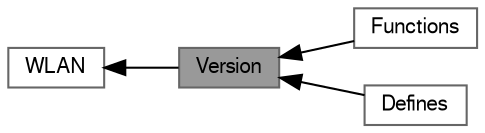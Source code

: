 digraph "Version"
{
 // LATEX_PDF_SIZE
  bgcolor="transparent";
  edge [fontname=FreeSans,fontsize=10,labelfontname=FreeSans,labelfontsize=10];
  node [fontname=FreeSans,fontsize=10,shape=box,height=0.2,width=0.4];
  rankdir=LR;
  Node1 [label="Version",height=0.2,width=0.4,color="gray40", fillcolor="grey60", style="filled", fontcolor="black",tooltip="Describes the APIs for reading the version information of the WINC firmware."];
  Node4 [label="Functions",height=0.2,width=0.4,color="grey40", fillcolor="white", style="filled",URL="$group___v_e_r_s_i_o_n_a_p_i.html",tooltip="Lists the APIs for reading the version information of the WINC firmware."];
  Node3 [label="Defines",height=0.2,width=0.4,color="grey40", fillcolor="white", style="filled",URL="$group___v_e_r_s_i_o_n_d_e_f.html",tooltip="Specifies the macros and defines used by the version APIs."];
  Node2 [label="WLAN",height=0.2,width=0.4,color="grey40", fillcolor="white", style="filled",URL="$group__m2m__wifi.html",tooltip=" "];
  Node2->Node1 [shape=plaintext, dir="back", style="solid"];
  Node1->Node3 [shape=plaintext, dir="back", style="solid"];
  Node1->Node4 [shape=plaintext, dir="back", style="solid"];
}
